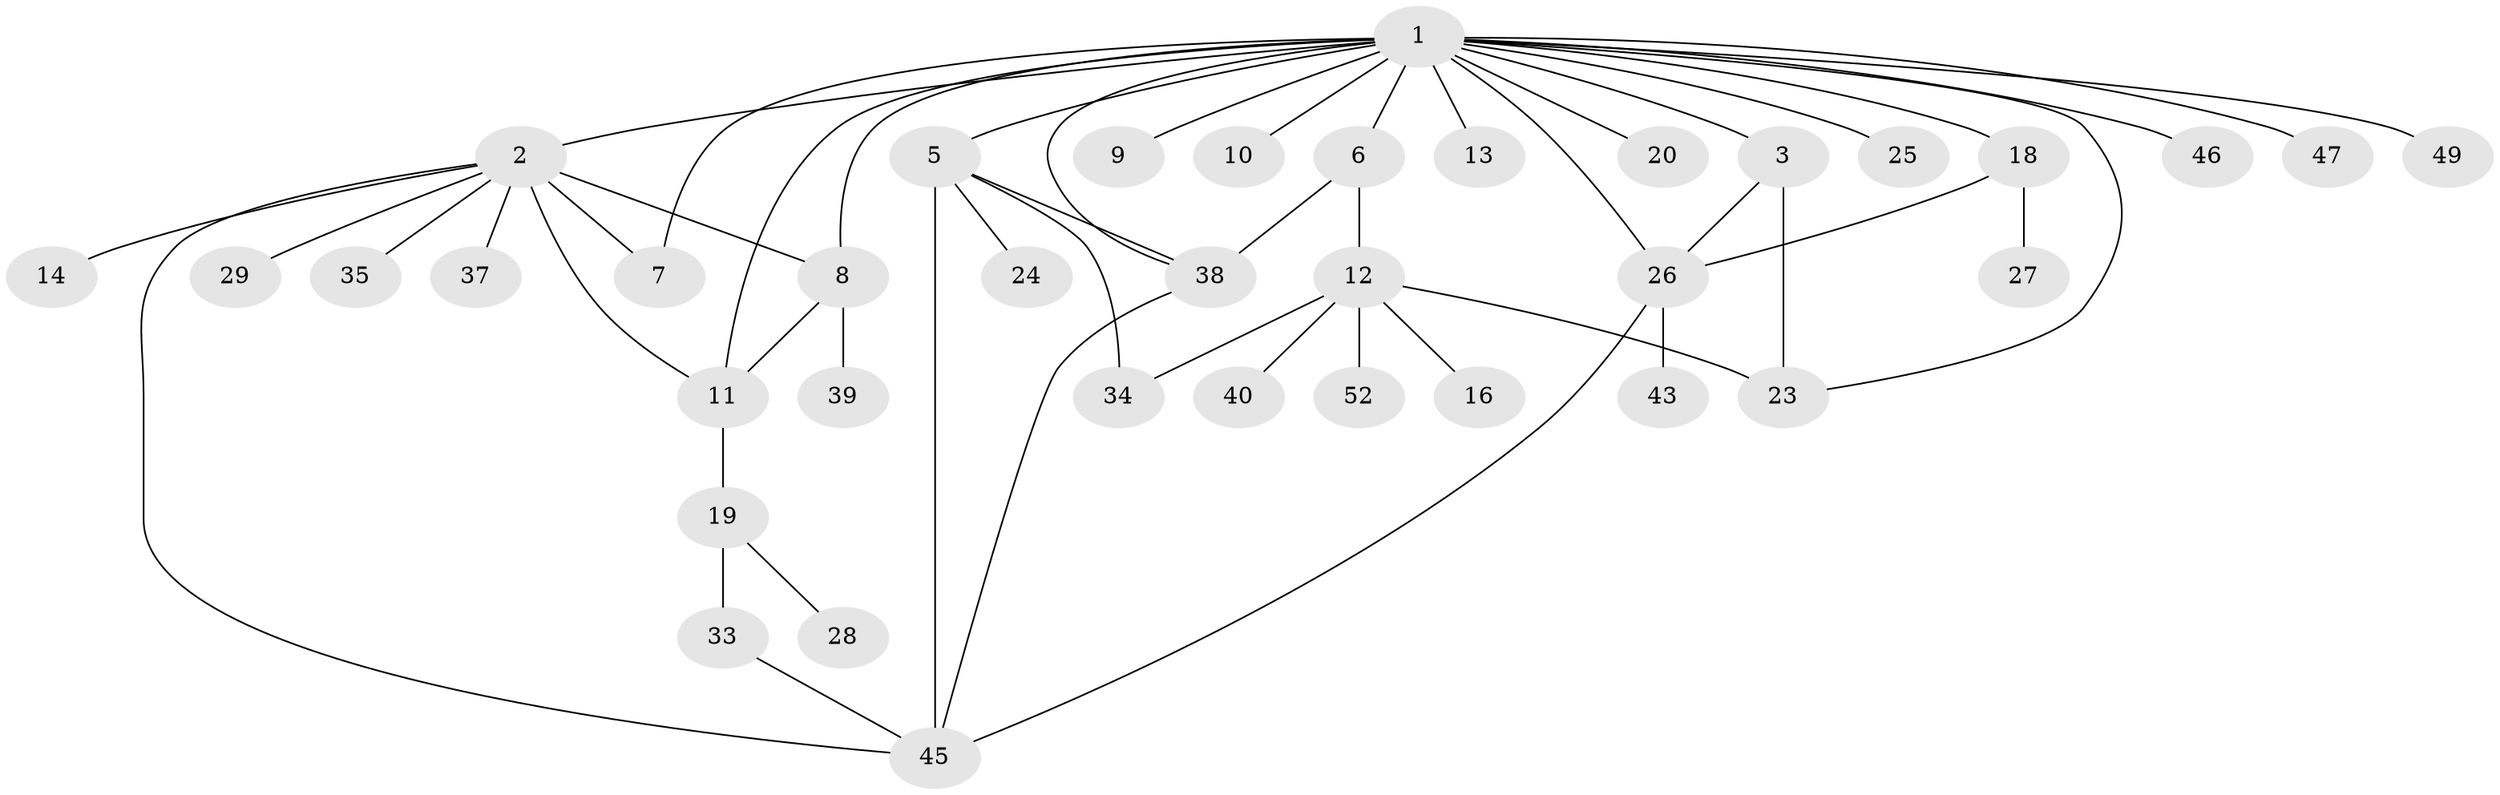 // original degree distribution, {13: 0.019230769230769232, 6: 0.057692307692307696, 4: 0.15384615384615385, 12: 0.019230769230769232, 2: 0.11538461538461539, 3: 0.11538461538461539, 1: 0.5, 7: 0.019230769230769232}
// Generated by graph-tools (version 1.1) at 2025/11/02/27/25 16:11:11]
// undirected, 37 vertices, 51 edges
graph export_dot {
graph [start="1"]
  node [color=gray90,style=filled];
  1 [super="+4"];
  2 [super="+17"];
  3 [super="+51"];
  5 [super="+15"];
  6 [super="+22"];
  7 [super="+30"];
  8 [super="+36"];
  9;
  10;
  11 [super="+31"];
  12 [super="+21"];
  13;
  14;
  16;
  18 [super="+32"];
  19 [super="+44"];
  20;
  23;
  24;
  25 [super="+41"];
  26 [super="+42"];
  27 [super="+48"];
  28;
  29;
  33;
  34;
  35;
  37;
  38;
  39;
  40;
  43;
  45 [super="+50"];
  46;
  47;
  49;
  52;
  1 -- 2 [weight=2];
  1 -- 3;
  1 -- 5;
  1 -- 9;
  1 -- 18;
  1 -- 20;
  1 -- 23;
  1 -- 38;
  1 -- 47;
  1 -- 49;
  1 -- 26;
  1 -- 6;
  1 -- 7;
  1 -- 8;
  1 -- 10;
  1 -- 11;
  1 -- 13;
  1 -- 46;
  1 -- 25;
  2 -- 7;
  2 -- 8;
  2 -- 14;
  2 -- 29;
  2 -- 35;
  2 -- 37;
  2 -- 45;
  2 -- 11;
  3 -- 23;
  3 -- 26;
  5 -- 24;
  5 -- 34;
  5 -- 38;
  5 -- 45;
  6 -- 12;
  6 -- 38;
  8 -- 39;
  8 -- 11;
  11 -- 19;
  12 -- 16;
  12 -- 23;
  12 -- 34;
  12 -- 40;
  12 -- 52;
  18 -- 27;
  18 -- 26;
  19 -- 28;
  19 -- 33;
  26 -- 45;
  26 -- 43;
  33 -- 45;
  38 -- 45;
}
